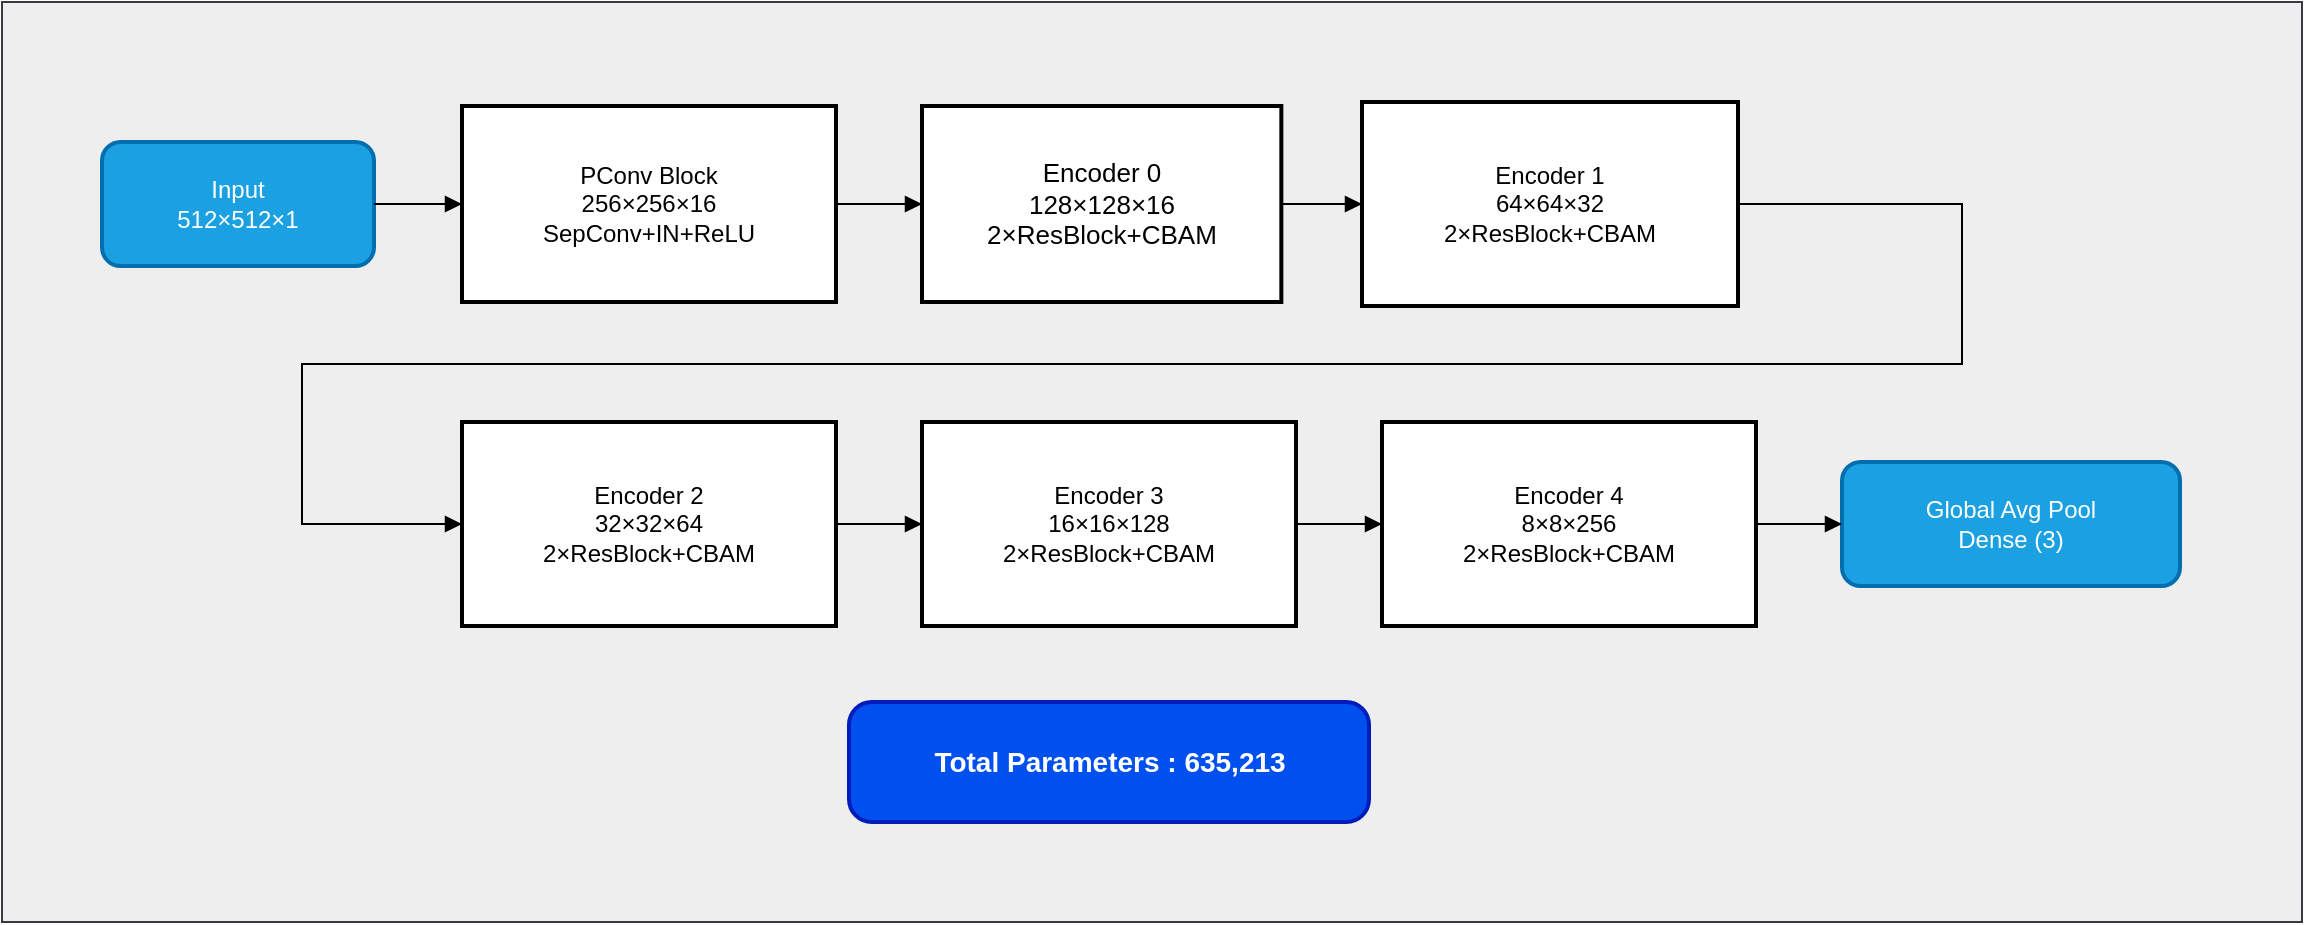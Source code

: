 <mxfile version="26.0.14">
  <diagram name="Page-1" id="3wJnf4GBUXae1GOCnOMd">
    <mxGraphModel dx="1760" dy="1976" grid="1" gridSize="10" guides="1" tooltips="1" connect="1" arrows="1" fold="1" page="1" pageScale="1" pageWidth="827" pageHeight="1169" math="0" shadow="0">
      <root>
        <mxCell id="0" />
        <mxCell id="1" parent="0" />
        <mxCell id="-t3yGKprGx0eFbjHEZyz-94" value="&lt;div&gt;&lt;br/&gt;&lt;/div&gt;" style="rounded=0;whiteSpace=wrap;html=1;fillColor=#eeeeee;strokeColor=#36393d;" vertex="1" parent="1">
          <mxGeometry x="50" y="-30" width="1150" height="460" as="geometry" />
        </mxCell>
        <mxCell id="-t3yGKprGx0eFbjHEZyz-19" value="Input&#xa;    512×512×1" style="whiteSpace=wrap;strokeWidth=2;fillColor=#1ba1e2;fontColor=#ffffff;strokeColor=#006EAF;labelBorderColor=none;labelBackgroundColor=none;rounded=1;" vertex="1" parent="1">
          <mxGeometry x="100" y="40" width="136" height="62" as="geometry" />
        </mxCell>
        <mxCell id="-t3yGKprGx0eFbjHEZyz-20" value="PConv Block&#xa;    256×256×16&#xa;    SepConv+IN+ReLU" style="whiteSpace=wrap;strokeWidth=2;" vertex="1" parent="1">
          <mxGeometry x="280" y="22" width="187" height="98" as="geometry" />
        </mxCell>
        <mxCell id="-t3yGKprGx0eFbjHEZyz-21" value="Encoder 0&#xa;    128×128×16&#xa;    2×ResBlock+CBAM" style="whiteSpace=wrap;strokeWidth=2;fontSize=13;" vertex="1" parent="1">
          <mxGeometry x="510" y="22" width="179.67" height="98" as="geometry" />
        </mxCell>
        <mxCell id="-t3yGKprGx0eFbjHEZyz-22" value="Encoder 1&#xa;    64×64×32&#xa;    2×ResBlock+CBAM" style="whiteSpace=wrap;strokeWidth=2;" vertex="1" parent="1">
          <mxGeometry x="730" y="20" width="188" height="102" as="geometry" />
        </mxCell>
        <mxCell id="-t3yGKprGx0eFbjHEZyz-23" value="Encoder 2&#xa;    32×32×64&#xa;    2×ResBlock+CBAM" style="whiteSpace=wrap;strokeWidth=2;" vertex="1" parent="1">
          <mxGeometry x="280" y="180" width="187" height="102" as="geometry" />
        </mxCell>
        <mxCell id="-t3yGKprGx0eFbjHEZyz-24" value="Encoder 3&#xa;    16×16×128&#xa;    2×ResBlock+CBAM" style="whiteSpace=wrap;strokeWidth=2;" vertex="1" parent="1">
          <mxGeometry x="510" y="180" width="187" height="102" as="geometry" />
        </mxCell>
        <mxCell id="-t3yGKprGx0eFbjHEZyz-25" value="Encoder 4&#xa;    8×8×256&#xa;    2×ResBlock+CBAM" style="whiteSpace=wrap;strokeWidth=2;" vertex="1" parent="1">
          <mxGeometry x="740" y="180" width="187" height="102" as="geometry" />
        </mxCell>
        <mxCell id="-t3yGKprGx0eFbjHEZyz-26" value="Global Avg Pool&#xa;    Dense (3)" style="whiteSpace=wrap;strokeWidth=2;fillColor=#1ba1e2;fontColor=#ffffff;strokeColor=#006EAF;labelBorderColor=none;labelBackgroundColor=none;rounded=1;" vertex="1" parent="1">
          <mxGeometry x="970" y="200" width="169" height="62" as="geometry" />
        </mxCell>
        <mxCell id="-t3yGKprGx0eFbjHEZyz-27" value="Total Parameters : 635,213" style="whiteSpace=wrap;strokeWidth=2;fillColor=#0050ef;fontColor=#ffffff;strokeColor=#001DBC;fontSize=14;fontStyle=1;rounded=1;arcSize=19;" vertex="1" parent="1">
          <mxGeometry x="473.5" y="320" width="260" height="60" as="geometry" />
        </mxCell>
        <mxCell id="-t3yGKprGx0eFbjHEZyz-28" value="" style="curved=1;startArrow=none;endArrow=block;exitX=0.99;exitY=0.5;entryX=0;entryY=0.5;rounded=0;" edge="1" parent="1" source="-t3yGKprGx0eFbjHEZyz-19" target="-t3yGKprGx0eFbjHEZyz-20">
          <mxGeometry relative="1" as="geometry">
            <Array as="points" />
          </mxGeometry>
        </mxCell>
        <mxCell id="-t3yGKprGx0eFbjHEZyz-29" value="" style="curved=1;startArrow=none;endArrow=block;exitX=1;exitY=0.5;entryX=0;entryY=0.5;rounded=0;" edge="1" parent="1" source="-t3yGKprGx0eFbjHEZyz-20" target="-t3yGKprGx0eFbjHEZyz-21">
          <mxGeometry relative="1" as="geometry">
            <Array as="points" />
          </mxGeometry>
        </mxCell>
        <mxCell id="-t3yGKprGx0eFbjHEZyz-30" value="" style="curved=1;startArrow=none;endArrow=block;exitX=1;exitY=0.5;entryX=0;entryY=0.5;rounded=0;" edge="1" parent="1" source="-t3yGKprGx0eFbjHEZyz-21" target="-t3yGKprGx0eFbjHEZyz-22">
          <mxGeometry relative="1" as="geometry">
            <Array as="points" />
          </mxGeometry>
        </mxCell>
        <mxCell id="-t3yGKprGx0eFbjHEZyz-31" value="" style="startArrow=none;endArrow=block;exitX=1;exitY=0.5;entryX=0;entryY=0.5;rounded=0;edgeStyle=orthogonalEdgeStyle;" edge="1" parent="1" source="-t3yGKprGx0eFbjHEZyz-22" target="-t3yGKprGx0eFbjHEZyz-23">
          <mxGeometry relative="1" as="geometry">
            <Array as="points">
              <mxPoint x="1030" y="71" />
              <mxPoint x="1030" y="151" />
              <mxPoint x="200" y="151" />
              <mxPoint x="200" y="231" />
            </Array>
          </mxGeometry>
        </mxCell>
        <mxCell id="-t3yGKprGx0eFbjHEZyz-32" value="" style="curved=1;startArrow=none;endArrow=block;exitX=1;exitY=0.5;entryX=0;entryY=0.5;rounded=0;" edge="1" parent="1" source="-t3yGKprGx0eFbjHEZyz-23" target="-t3yGKprGx0eFbjHEZyz-24">
          <mxGeometry relative="1" as="geometry">
            <Array as="points" />
          </mxGeometry>
        </mxCell>
        <mxCell id="-t3yGKprGx0eFbjHEZyz-33" value="" style="curved=1;startArrow=none;endArrow=block;exitX=1;exitY=0.5;entryX=0;entryY=0.5;rounded=0;" edge="1" parent="1" source="-t3yGKprGx0eFbjHEZyz-24" target="-t3yGKprGx0eFbjHEZyz-25">
          <mxGeometry relative="1" as="geometry">
            <Array as="points" />
          </mxGeometry>
        </mxCell>
        <mxCell id="-t3yGKprGx0eFbjHEZyz-34" value="" style="curved=1;startArrow=none;endArrow=block;exitX=1;exitY=0.5;entryX=0;entryY=0.5;rounded=0;" edge="1" parent="1" source="-t3yGKprGx0eFbjHEZyz-25" target="-t3yGKprGx0eFbjHEZyz-26">
          <mxGeometry relative="1" as="geometry">
            <Array as="points" />
          </mxGeometry>
        </mxCell>
      </root>
    </mxGraphModel>
  </diagram>
</mxfile>
